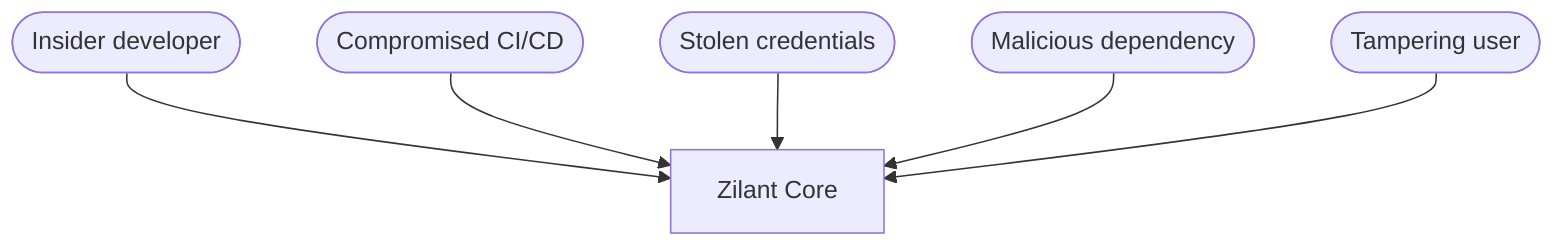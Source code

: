 graph TD
  Core[Zilant Core]
  A1([Insider developer]) --> Core
  A2([Compromised CI/CD]) --> Core
  A3([Stolen credentials]) --> Core
  A4([Malicious dependency]) --> Core
  A5([Tampering user]) --> Core
